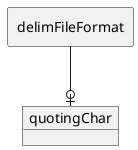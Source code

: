 @startuml
allowmixing
skinparam linetype ortho

rectangle "delimFileFormat" as p1
object "quotingChar" as e
p1 --o| e
@enduml
